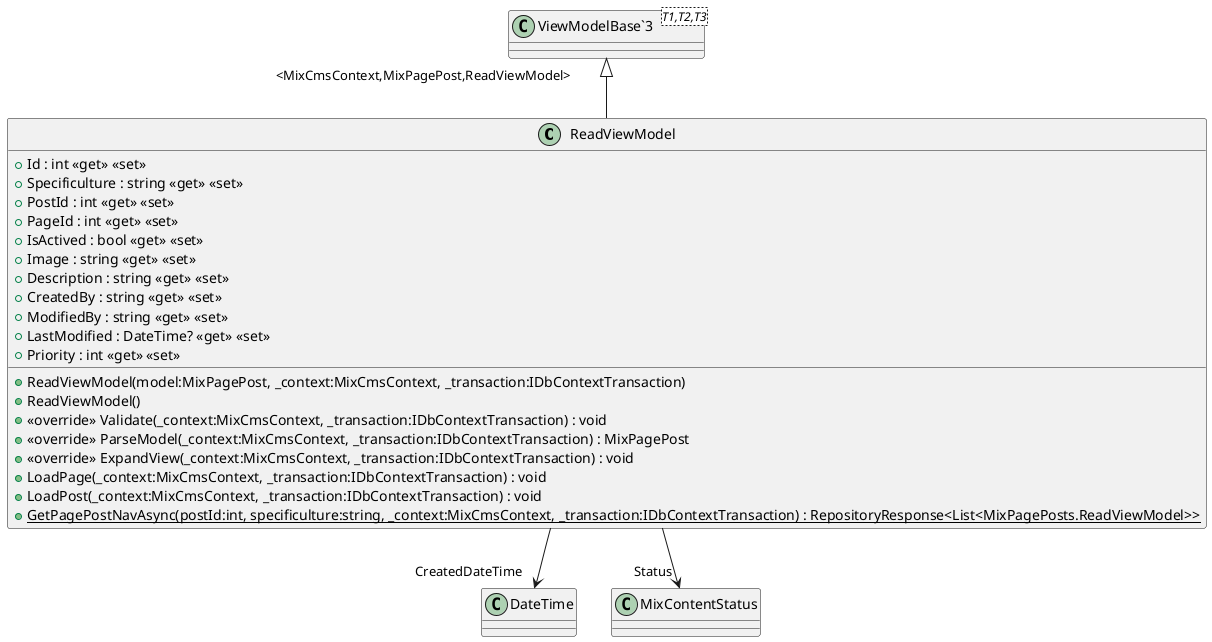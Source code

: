 @startuml
class ReadViewModel {
    + ReadViewModel(model:MixPagePost, _context:MixCmsContext, _transaction:IDbContextTransaction)
    + ReadViewModel()
    + Id : int <<get>> <<set>>
    + Specificulture : string <<get>> <<set>>
    + PostId : int <<get>> <<set>>
    + PageId : int <<get>> <<set>>
    + IsActived : bool <<get>> <<set>>
    + Image : string <<get>> <<set>>
    + Description : string <<get>> <<set>>
    + CreatedBy : string <<get>> <<set>>
    + ModifiedBy : string <<get>> <<set>>
    + LastModified : DateTime? <<get>> <<set>>
    + Priority : int <<get>> <<set>>
    + <<override>> Validate(_context:MixCmsContext, _transaction:IDbContextTransaction) : void
    + <<override>> ParseModel(_context:MixCmsContext, _transaction:IDbContextTransaction) : MixPagePost
    + <<override>> ExpandView(_context:MixCmsContext, _transaction:IDbContextTransaction) : void
    + LoadPage(_context:MixCmsContext, _transaction:IDbContextTransaction) : void
    + LoadPost(_context:MixCmsContext, _transaction:IDbContextTransaction) : void
    + {static} GetPagePostNavAsync(postId:int, specificulture:string, _context:MixCmsContext, _transaction:IDbContextTransaction) : RepositoryResponse<List<MixPagePosts.ReadViewModel>>
}
class "ViewModelBase`3"<T1,T2,T3> {
}
"ViewModelBase`3" "<MixCmsContext,MixPagePost,ReadViewModel>" <|-- ReadViewModel
ReadViewModel --> "CreatedDateTime" DateTime
ReadViewModel --> "Status" MixContentStatus
@enduml
